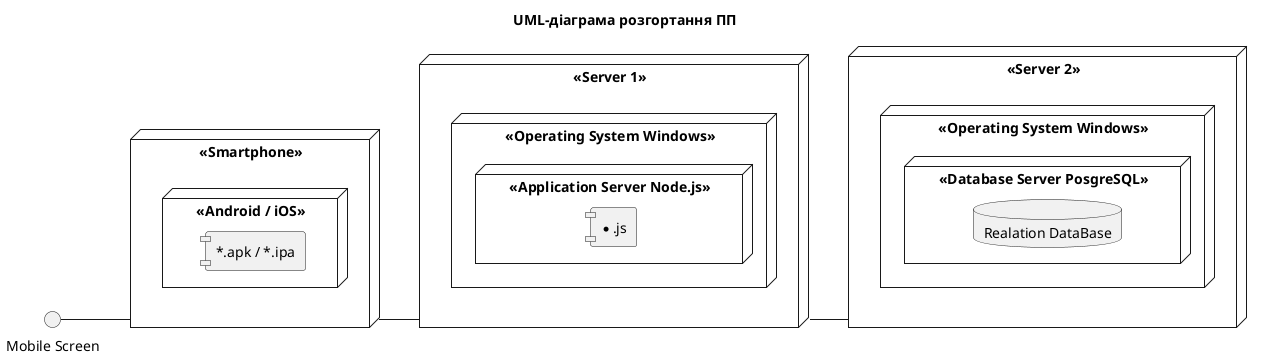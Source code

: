 @startuml

title UML-діаграма розгортання ПП

left to right direction

skinparam componentStyle uml1

node "<<Smartphone>>" as dk {
    node "<<Android / iOS>>" {
        component [*.apk / *.ipa]
    }
}

interface "Mobile Screen"

"Mobile Screen" -- dk

node "<<Server 1>>" as serv1 {
	node "<<Operating System Windows>>" as l1 {
	    node "<<Application Server Node.js>>" {
		    component [*.js]
		}
	}
}

dk -- serv1

node "<<Server 2>>" as serv2 {
	node "<<Operating System Windows>>" as l2 {
	    node "<<Database Server PosgreSQL>>" {
		    database "Realation DataBase"
		}
	}
}

serv1 -- serv2

@enduml
